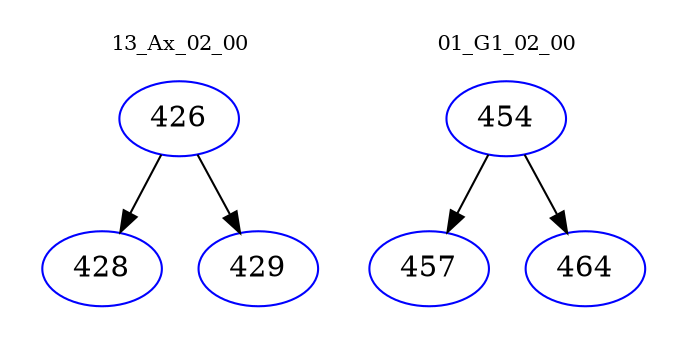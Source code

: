 digraph{
subgraph cluster_0 {
color = white
label = "13_Ax_02_00";
fontsize=10;
T0_426 [label="426", color="blue"]
T0_426 -> T0_428 [color="black"]
T0_428 [label="428", color="blue"]
T0_426 -> T0_429 [color="black"]
T0_429 [label="429", color="blue"]
}
subgraph cluster_1 {
color = white
label = "01_G1_02_00";
fontsize=10;
T1_454 [label="454", color="blue"]
T1_454 -> T1_457 [color="black"]
T1_457 [label="457", color="blue"]
T1_454 -> T1_464 [color="black"]
T1_464 [label="464", color="blue"]
}
}
